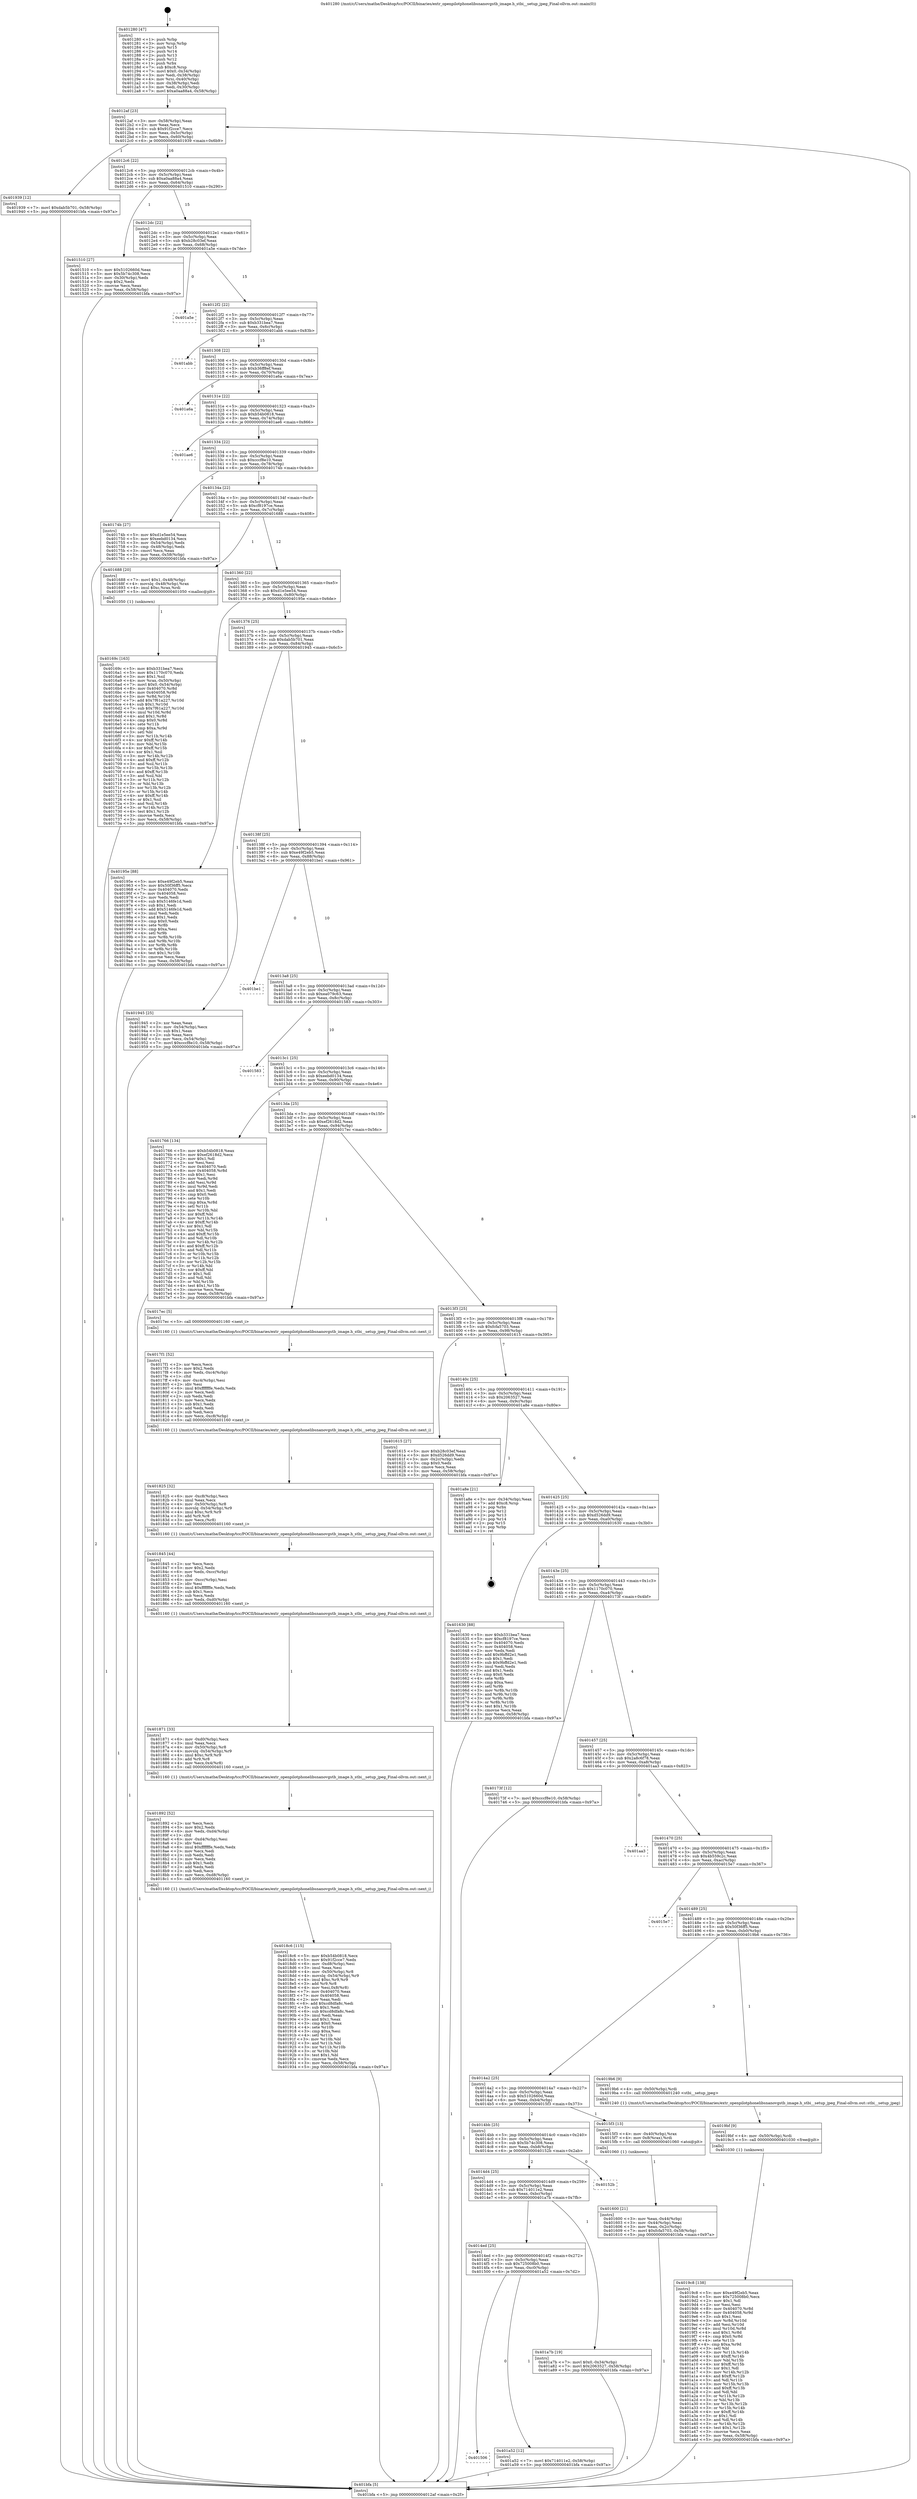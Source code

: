 digraph "0x401280" {
  label = "0x401280 (/mnt/c/Users/mathe/Desktop/tcc/POCII/binaries/extr_openpilotphonelibsnanovgstb_image.h_stbi__setup_jpeg_Final-ollvm.out::main(0))"
  labelloc = "t"
  node[shape=record]

  Entry [label="",width=0.3,height=0.3,shape=circle,fillcolor=black,style=filled]
  "0x4012af" [label="{
     0x4012af [23]\l
     | [instrs]\l
     &nbsp;&nbsp;0x4012af \<+3\>: mov -0x58(%rbp),%eax\l
     &nbsp;&nbsp;0x4012b2 \<+2\>: mov %eax,%ecx\l
     &nbsp;&nbsp;0x4012b4 \<+6\>: sub $0x91f2cce7,%ecx\l
     &nbsp;&nbsp;0x4012ba \<+3\>: mov %eax,-0x5c(%rbp)\l
     &nbsp;&nbsp;0x4012bd \<+3\>: mov %ecx,-0x60(%rbp)\l
     &nbsp;&nbsp;0x4012c0 \<+6\>: je 0000000000401939 \<main+0x6b9\>\l
  }"]
  "0x401939" [label="{
     0x401939 [12]\l
     | [instrs]\l
     &nbsp;&nbsp;0x401939 \<+7\>: movl $0xdab5b701,-0x58(%rbp)\l
     &nbsp;&nbsp;0x401940 \<+5\>: jmp 0000000000401bfa \<main+0x97a\>\l
  }"]
  "0x4012c6" [label="{
     0x4012c6 [22]\l
     | [instrs]\l
     &nbsp;&nbsp;0x4012c6 \<+5\>: jmp 00000000004012cb \<main+0x4b\>\l
     &nbsp;&nbsp;0x4012cb \<+3\>: mov -0x5c(%rbp),%eax\l
     &nbsp;&nbsp;0x4012ce \<+5\>: sub $0xa0aa88a4,%eax\l
     &nbsp;&nbsp;0x4012d3 \<+3\>: mov %eax,-0x64(%rbp)\l
     &nbsp;&nbsp;0x4012d6 \<+6\>: je 0000000000401510 \<main+0x290\>\l
  }"]
  Exit [label="",width=0.3,height=0.3,shape=circle,fillcolor=black,style=filled,peripheries=2]
  "0x401510" [label="{
     0x401510 [27]\l
     | [instrs]\l
     &nbsp;&nbsp;0x401510 \<+5\>: mov $0x5102660d,%eax\l
     &nbsp;&nbsp;0x401515 \<+5\>: mov $0x5b74c308,%ecx\l
     &nbsp;&nbsp;0x40151a \<+3\>: mov -0x30(%rbp),%edx\l
     &nbsp;&nbsp;0x40151d \<+3\>: cmp $0x2,%edx\l
     &nbsp;&nbsp;0x401520 \<+3\>: cmovne %ecx,%eax\l
     &nbsp;&nbsp;0x401523 \<+3\>: mov %eax,-0x58(%rbp)\l
     &nbsp;&nbsp;0x401526 \<+5\>: jmp 0000000000401bfa \<main+0x97a\>\l
  }"]
  "0x4012dc" [label="{
     0x4012dc [22]\l
     | [instrs]\l
     &nbsp;&nbsp;0x4012dc \<+5\>: jmp 00000000004012e1 \<main+0x61\>\l
     &nbsp;&nbsp;0x4012e1 \<+3\>: mov -0x5c(%rbp),%eax\l
     &nbsp;&nbsp;0x4012e4 \<+5\>: sub $0xb28c03ef,%eax\l
     &nbsp;&nbsp;0x4012e9 \<+3\>: mov %eax,-0x68(%rbp)\l
     &nbsp;&nbsp;0x4012ec \<+6\>: je 0000000000401a5e \<main+0x7de\>\l
  }"]
  "0x401bfa" [label="{
     0x401bfa [5]\l
     | [instrs]\l
     &nbsp;&nbsp;0x401bfa \<+5\>: jmp 00000000004012af \<main+0x2f\>\l
  }"]
  "0x401280" [label="{
     0x401280 [47]\l
     | [instrs]\l
     &nbsp;&nbsp;0x401280 \<+1\>: push %rbp\l
     &nbsp;&nbsp;0x401281 \<+3\>: mov %rsp,%rbp\l
     &nbsp;&nbsp;0x401284 \<+2\>: push %r15\l
     &nbsp;&nbsp;0x401286 \<+2\>: push %r14\l
     &nbsp;&nbsp;0x401288 \<+2\>: push %r13\l
     &nbsp;&nbsp;0x40128a \<+2\>: push %r12\l
     &nbsp;&nbsp;0x40128c \<+1\>: push %rbx\l
     &nbsp;&nbsp;0x40128d \<+7\>: sub $0xc8,%rsp\l
     &nbsp;&nbsp;0x401294 \<+7\>: movl $0x0,-0x34(%rbp)\l
     &nbsp;&nbsp;0x40129b \<+3\>: mov %edi,-0x38(%rbp)\l
     &nbsp;&nbsp;0x40129e \<+4\>: mov %rsi,-0x40(%rbp)\l
     &nbsp;&nbsp;0x4012a2 \<+3\>: mov -0x38(%rbp),%edi\l
     &nbsp;&nbsp;0x4012a5 \<+3\>: mov %edi,-0x30(%rbp)\l
     &nbsp;&nbsp;0x4012a8 \<+7\>: movl $0xa0aa88a4,-0x58(%rbp)\l
  }"]
  "0x401506" [label="{
     0x401506\l
  }", style=dashed]
  "0x401a5e" [label="{
     0x401a5e\l
  }", style=dashed]
  "0x4012f2" [label="{
     0x4012f2 [22]\l
     | [instrs]\l
     &nbsp;&nbsp;0x4012f2 \<+5\>: jmp 00000000004012f7 \<main+0x77\>\l
     &nbsp;&nbsp;0x4012f7 \<+3\>: mov -0x5c(%rbp),%eax\l
     &nbsp;&nbsp;0x4012fa \<+5\>: sub $0xb331bea7,%eax\l
     &nbsp;&nbsp;0x4012ff \<+3\>: mov %eax,-0x6c(%rbp)\l
     &nbsp;&nbsp;0x401302 \<+6\>: je 0000000000401abb \<main+0x83b\>\l
  }"]
  "0x401a52" [label="{
     0x401a52 [12]\l
     | [instrs]\l
     &nbsp;&nbsp;0x401a52 \<+7\>: movl $0x714011e2,-0x58(%rbp)\l
     &nbsp;&nbsp;0x401a59 \<+5\>: jmp 0000000000401bfa \<main+0x97a\>\l
  }"]
  "0x401abb" [label="{
     0x401abb\l
  }", style=dashed]
  "0x401308" [label="{
     0x401308 [22]\l
     | [instrs]\l
     &nbsp;&nbsp;0x401308 \<+5\>: jmp 000000000040130d \<main+0x8d\>\l
     &nbsp;&nbsp;0x40130d \<+3\>: mov -0x5c(%rbp),%eax\l
     &nbsp;&nbsp;0x401310 \<+5\>: sub $0xb36ff8ef,%eax\l
     &nbsp;&nbsp;0x401315 \<+3\>: mov %eax,-0x70(%rbp)\l
     &nbsp;&nbsp;0x401318 \<+6\>: je 0000000000401a6a \<main+0x7ea\>\l
  }"]
  "0x4014ed" [label="{
     0x4014ed [25]\l
     | [instrs]\l
     &nbsp;&nbsp;0x4014ed \<+5\>: jmp 00000000004014f2 \<main+0x272\>\l
     &nbsp;&nbsp;0x4014f2 \<+3\>: mov -0x5c(%rbp),%eax\l
     &nbsp;&nbsp;0x4014f5 \<+5\>: sub $0x725008b0,%eax\l
     &nbsp;&nbsp;0x4014fa \<+6\>: mov %eax,-0xc0(%rbp)\l
     &nbsp;&nbsp;0x401500 \<+6\>: je 0000000000401a52 \<main+0x7d2\>\l
  }"]
  "0x401a6a" [label="{
     0x401a6a\l
  }", style=dashed]
  "0x40131e" [label="{
     0x40131e [22]\l
     | [instrs]\l
     &nbsp;&nbsp;0x40131e \<+5\>: jmp 0000000000401323 \<main+0xa3\>\l
     &nbsp;&nbsp;0x401323 \<+3\>: mov -0x5c(%rbp),%eax\l
     &nbsp;&nbsp;0x401326 \<+5\>: sub $0xb54b0818,%eax\l
     &nbsp;&nbsp;0x40132b \<+3\>: mov %eax,-0x74(%rbp)\l
     &nbsp;&nbsp;0x40132e \<+6\>: je 0000000000401ae6 \<main+0x866\>\l
  }"]
  "0x401a7b" [label="{
     0x401a7b [19]\l
     | [instrs]\l
     &nbsp;&nbsp;0x401a7b \<+7\>: movl $0x0,-0x34(%rbp)\l
     &nbsp;&nbsp;0x401a82 \<+7\>: movl $0x2063527,-0x58(%rbp)\l
     &nbsp;&nbsp;0x401a89 \<+5\>: jmp 0000000000401bfa \<main+0x97a\>\l
  }"]
  "0x401ae6" [label="{
     0x401ae6\l
  }", style=dashed]
  "0x401334" [label="{
     0x401334 [22]\l
     | [instrs]\l
     &nbsp;&nbsp;0x401334 \<+5\>: jmp 0000000000401339 \<main+0xb9\>\l
     &nbsp;&nbsp;0x401339 \<+3\>: mov -0x5c(%rbp),%eax\l
     &nbsp;&nbsp;0x40133c \<+5\>: sub $0xcccf8e10,%eax\l
     &nbsp;&nbsp;0x401341 \<+3\>: mov %eax,-0x78(%rbp)\l
     &nbsp;&nbsp;0x401344 \<+6\>: je 000000000040174b \<main+0x4cb\>\l
  }"]
  "0x4014d4" [label="{
     0x4014d4 [25]\l
     | [instrs]\l
     &nbsp;&nbsp;0x4014d4 \<+5\>: jmp 00000000004014d9 \<main+0x259\>\l
     &nbsp;&nbsp;0x4014d9 \<+3\>: mov -0x5c(%rbp),%eax\l
     &nbsp;&nbsp;0x4014dc \<+5\>: sub $0x714011e2,%eax\l
     &nbsp;&nbsp;0x4014e1 \<+6\>: mov %eax,-0xbc(%rbp)\l
     &nbsp;&nbsp;0x4014e7 \<+6\>: je 0000000000401a7b \<main+0x7fb\>\l
  }"]
  "0x40174b" [label="{
     0x40174b [27]\l
     | [instrs]\l
     &nbsp;&nbsp;0x40174b \<+5\>: mov $0xd1e5ee54,%eax\l
     &nbsp;&nbsp;0x401750 \<+5\>: mov $0xeebd0134,%ecx\l
     &nbsp;&nbsp;0x401755 \<+3\>: mov -0x54(%rbp),%edx\l
     &nbsp;&nbsp;0x401758 \<+3\>: cmp -0x48(%rbp),%edx\l
     &nbsp;&nbsp;0x40175b \<+3\>: cmovl %ecx,%eax\l
     &nbsp;&nbsp;0x40175e \<+3\>: mov %eax,-0x58(%rbp)\l
     &nbsp;&nbsp;0x401761 \<+5\>: jmp 0000000000401bfa \<main+0x97a\>\l
  }"]
  "0x40134a" [label="{
     0x40134a [22]\l
     | [instrs]\l
     &nbsp;&nbsp;0x40134a \<+5\>: jmp 000000000040134f \<main+0xcf\>\l
     &nbsp;&nbsp;0x40134f \<+3\>: mov -0x5c(%rbp),%eax\l
     &nbsp;&nbsp;0x401352 \<+5\>: sub $0xcf8197ce,%eax\l
     &nbsp;&nbsp;0x401357 \<+3\>: mov %eax,-0x7c(%rbp)\l
     &nbsp;&nbsp;0x40135a \<+6\>: je 0000000000401688 \<main+0x408\>\l
  }"]
  "0x40152b" [label="{
     0x40152b\l
  }", style=dashed]
  "0x401688" [label="{
     0x401688 [20]\l
     | [instrs]\l
     &nbsp;&nbsp;0x401688 \<+7\>: movl $0x1,-0x48(%rbp)\l
     &nbsp;&nbsp;0x40168f \<+4\>: movslq -0x48(%rbp),%rax\l
     &nbsp;&nbsp;0x401693 \<+4\>: imul $0xc,%rax,%rdi\l
     &nbsp;&nbsp;0x401697 \<+5\>: call 0000000000401050 \<malloc@plt\>\l
     | [calls]\l
     &nbsp;&nbsp;0x401050 \{1\} (unknown)\l
  }"]
  "0x401360" [label="{
     0x401360 [22]\l
     | [instrs]\l
     &nbsp;&nbsp;0x401360 \<+5\>: jmp 0000000000401365 \<main+0xe5\>\l
     &nbsp;&nbsp;0x401365 \<+3\>: mov -0x5c(%rbp),%eax\l
     &nbsp;&nbsp;0x401368 \<+5\>: sub $0xd1e5ee54,%eax\l
     &nbsp;&nbsp;0x40136d \<+3\>: mov %eax,-0x80(%rbp)\l
     &nbsp;&nbsp;0x401370 \<+6\>: je 000000000040195e \<main+0x6de\>\l
  }"]
  "0x4019c8" [label="{
     0x4019c8 [138]\l
     | [instrs]\l
     &nbsp;&nbsp;0x4019c8 \<+5\>: mov $0xe49f2eb5,%eax\l
     &nbsp;&nbsp;0x4019cd \<+5\>: mov $0x725008b0,%ecx\l
     &nbsp;&nbsp;0x4019d2 \<+2\>: mov $0x1,%dl\l
     &nbsp;&nbsp;0x4019d4 \<+2\>: xor %esi,%esi\l
     &nbsp;&nbsp;0x4019d6 \<+8\>: mov 0x404070,%r8d\l
     &nbsp;&nbsp;0x4019de \<+8\>: mov 0x404058,%r9d\l
     &nbsp;&nbsp;0x4019e6 \<+3\>: sub $0x1,%esi\l
     &nbsp;&nbsp;0x4019e9 \<+3\>: mov %r8d,%r10d\l
     &nbsp;&nbsp;0x4019ec \<+3\>: add %esi,%r10d\l
     &nbsp;&nbsp;0x4019ef \<+4\>: imul %r10d,%r8d\l
     &nbsp;&nbsp;0x4019f3 \<+4\>: and $0x1,%r8d\l
     &nbsp;&nbsp;0x4019f7 \<+4\>: cmp $0x0,%r8d\l
     &nbsp;&nbsp;0x4019fb \<+4\>: sete %r11b\l
     &nbsp;&nbsp;0x4019ff \<+4\>: cmp $0xa,%r9d\l
     &nbsp;&nbsp;0x401a03 \<+3\>: setl %bl\l
     &nbsp;&nbsp;0x401a06 \<+3\>: mov %r11b,%r14b\l
     &nbsp;&nbsp;0x401a09 \<+4\>: xor $0xff,%r14b\l
     &nbsp;&nbsp;0x401a0d \<+3\>: mov %bl,%r15b\l
     &nbsp;&nbsp;0x401a10 \<+4\>: xor $0xff,%r15b\l
     &nbsp;&nbsp;0x401a14 \<+3\>: xor $0x1,%dl\l
     &nbsp;&nbsp;0x401a17 \<+3\>: mov %r14b,%r12b\l
     &nbsp;&nbsp;0x401a1a \<+4\>: and $0xff,%r12b\l
     &nbsp;&nbsp;0x401a1e \<+3\>: and %dl,%r11b\l
     &nbsp;&nbsp;0x401a21 \<+3\>: mov %r15b,%r13b\l
     &nbsp;&nbsp;0x401a24 \<+4\>: and $0xff,%r13b\l
     &nbsp;&nbsp;0x401a28 \<+2\>: and %dl,%bl\l
     &nbsp;&nbsp;0x401a2a \<+3\>: or %r11b,%r12b\l
     &nbsp;&nbsp;0x401a2d \<+3\>: or %bl,%r13b\l
     &nbsp;&nbsp;0x401a30 \<+3\>: xor %r13b,%r12b\l
     &nbsp;&nbsp;0x401a33 \<+3\>: or %r15b,%r14b\l
     &nbsp;&nbsp;0x401a36 \<+4\>: xor $0xff,%r14b\l
     &nbsp;&nbsp;0x401a3a \<+3\>: or $0x1,%dl\l
     &nbsp;&nbsp;0x401a3d \<+3\>: and %dl,%r14b\l
     &nbsp;&nbsp;0x401a40 \<+3\>: or %r14b,%r12b\l
     &nbsp;&nbsp;0x401a43 \<+4\>: test $0x1,%r12b\l
     &nbsp;&nbsp;0x401a47 \<+3\>: cmovne %ecx,%eax\l
     &nbsp;&nbsp;0x401a4a \<+3\>: mov %eax,-0x58(%rbp)\l
     &nbsp;&nbsp;0x401a4d \<+5\>: jmp 0000000000401bfa \<main+0x97a\>\l
  }"]
  "0x40195e" [label="{
     0x40195e [88]\l
     | [instrs]\l
     &nbsp;&nbsp;0x40195e \<+5\>: mov $0xe49f2eb5,%eax\l
     &nbsp;&nbsp;0x401963 \<+5\>: mov $0x50f36ff5,%ecx\l
     &nbsp;&nbsp;0x401968 \<+7\>: mov 0x404070,%edx\l
     &nbsp;&nbsp;0x40196f \<+7\>: mov 0x404058,%esi\l
     &nbsp;&nbsp;0x401976 \<+2\>: mov %edx,%edi\l
     &nbsp;&nbsp;0x401978 \<+6\>: sub $0x5146fe1d,%edi\l
     &nbsp;&nbsp;0x40197e \<+3\>: sub $0x1,%edi\l
     &nbsp;&nbsp;0x401981 \<+6\>: add $0x5146fe1d,%edi\l
     &nbsp;&nbsp;0x401987 \<+3\>: imul %edi,%edx\l
     &nbsp;&nbsp;0x40198a \<+3\>: and $0x1,%edx\l
     &nbsp;&nbsp;0x40198d \<+3\>: cmp $0x0,%edx\l
     &nbsp;&nbsp;0x401990 \<+4\>: sete %r8b\l
     &nbsp;&nbsp;0x401994 \<+3\>: cmp $0xa,%esi\l
     &nbsp;&nbsp;0x401997 \<+4\>: setl %r9b\l
     &nbsp;&nbsp;0x40199b \<+3\>: mov %r8b,%r10b\l
     &nbsp;&nbsp;0x40199e \<+3\>: and %r9b,%r10b\l
     &nbsp;&nbsp;0x4019a1 \<+3\>: xor %r9b,%r8b\l
     &nbsp;&nbsp;0x4019a4 \<+3\>: or %r8b,%r10b\l
     &nbsp;&nbsp;0x4019a7 \<+4\>: test $0x1,%r10b\l
     &nbsp;&nbsp;0x4019ab \<+3\>: cmovne %ecx,%eax\l
     &nbsp;&nbsp;0x4019ae \<+3\>: mov %eax,-0x58(%rbp)\l
     &nbsp;&nbsp;0x4019b1 \<+5\>: jmp 0000000000401bfa \<main+0x97a\>\l
  }"]
  "0x401376" [label="{
     0x401376 [25]\l
     | [instrs]\l
     &nbsp;&nbsp;0x401376 \<+5\>: jmp 000000000040137b \<main+0xfb\>\l
     &nbsp;&nbsp;0x40137b \<+3\>: mov -0x5c(%rbp),%eax\l
     &nbsp;&nbsp;0x40137e \<+5\>: sub $0xdab5b701,%eax\l
     &nbsp;&nbsp;0x401383 \<+6\>: mov %eax,-0x84(%rbp)\l
     &nbsp;&nbsp;0x401389 \<+6\>: je 0000000000401945 \<main+0x6c5\>\l
  }"]
  "0x4019bf" [label="{
     0x4019bf [9]\l
     | [instrs]\l
     &nbsp;&nbsp;0x4019bf \<+4\>: mov -0x50(%rbp),%rdi\l
     &nbsp;&nbsp;0x4019c3 \<+5\>: call 0000000000401030 \<free@plt\>\l
     | [calls]\l
     &nbsp;&nbsp;0x401030 \{1\} (unknown)\l
  }"]
  "0x401945" [label="{
     0x401945 [25]\l
     | [instrs]\l
     &nbsp;&nbsp;0x401945 \<+2\>: xor %eax,%eax\l
     &nbsp;&nbsp;0x401947 \<+3\>: mov -0x54(%rbp),%ecx\l
     &nbsp;&nbsp;0x40194a \<+3\>: sub $0x1,%eax\l
     &nbsp;&nbsp;0x40194d \<+2\>: sub %eax,%ecx\l
     &nbsp;&nbsp;0x40194f \<+3\>: mov %ecx,-0x54(%rbp)\l
     &nbsp;&nbsp;0x401952 \<+7\>: movl $0xcccf8e10,-0x58(%rbp)\l
     &nbsp;&nbsp;0x401959 \<+5\>: jmp 0000000000401bfa \<main+0x97a\>\l
  }"]
  "0x40138f" [label="{
     0x40138f [25]\l
     | [instrs]\l
     &nbsp;&nbsp;0x40138f \<+5\>: jmp 0000000000401394 \<main+0x114\>\l
     &nbsp;&nbsp;0x401394 \<+3\>: mov -0x5c(%rbp),%eax\l
     &nbsp;&nbsp;0x401397 \<+5\>: sub $0xe49f2eb5,%eax\l
     &nbsp;&nbsp;0x40139c \<+6\>: mov %eax,-0x88(%rbp)\l
     &nbsp;&nbsp;0x4013a2 \<+6\>: je 0000000000401be1 \<main+0x961\>\l
  }"]
  "0x4018c6" [label="{
     0x4018c6 [115]\l
     | [instrs]\l
     &nbsp;&nbsp;0x4018c6 \<+5\>: mov $0xb54b0818,%ecx\l
     &nbsp;&nbsp;0x4018cb \<+5\>: mov $0x91f2cce7,%edx\l
     &nbsp;&nbsp;0x4018d0 \<+6\>: mov -0xd8(%rbp),%esi\l
     &nbsp;&nbsp;0x4018d6 \<+3\>: imul %eax,%esi\l
     &nbsp;&nbsp;0x4018d9 \<+4\>: mov -0x50(%rbp),%r8\l
     &nbsp;&nbsp;0x4018dd \<+4\>: movslq -0x54(%rbp),%r9\l
     &nbsp;&nbsp;0x4018e1 \<+4\>: imul $0xc,%r9,%r9\l
     &nbsp;&nbsp;0x4018e5 \<+3\>: add %r9,%r8\l
     &nbsp;&nbsp;0x4018e8 \<+4\>: mov %esi,0x8(%r8)\l
     &nbsp;&nbsp;0x4018ec \<+7\>: mov 0x404070,%eax\l
     &nbsp;&nbsp;0x4018f3 \<+7\>: mov 0x404058,%esi\l
     &nbsp;&nbsp;0x4018fa \<+2\>: mov %eax,%edi\l
     &nbsp;&nbsp;0x4018fc \<+6\>: add $0xcd8dfa8c,%edi\l
     &nbsp;&nbsp;0x401902 \<+3\>: sub $0x1,%edi\l
     &nbsp;&nbsp;0x401905 \<+6\>: sub $0xcd8dfa8c,%edi\l
     &nbsp;&nbsp;0x40190b \<+3\>: imul %edi,%eax\l
     &nbsp;&nbsp;0x40190e \<+3\>: and $0x1,%eax\l
     &nbsp;&nbsp;0x401911 \<+3\>: cmp $0x0,%eax\l
     &nbsp;&nbsp;0x401914 \<+4\>: sete %r10b\l
     &nbsp;&nbsp;0x401918 \<+3\>: cmp $0xa,%esi\l
     &nbsp;&nbsp;0x40191b \<+4\>: setl %r11b\l
     &nbsp;&nbsp;0x40191f \<+3\>: mov %r10b,%bl\l
     &nbsp;&nbsp;0x401922 \<+3\>: and %r11b,%bl\l
     &nbsp;&nbsp;0x401925 \<+3\>: xor %r11b,%r10b\l
     &nbsp;&nbsp;0x401928 \<+3\>: or %r10b,%bl\l
     &nbsp;&nbsp;0x40192b \<+3\>: test $0x1,%bl\l
     &nbsp;&nbsp;0x40192e \<+3\>: cmovne %edx,%ecx\l
     &nbsp;&nbsp;0x401931 \<+3\>: mov %ecx,-0x58(%rbp)\l
     &nbsp;&nbsp;0x401934 \<+5\>: jmp 0000000000401bfa \<main+0x97a\>\l
  }"]
  "0x401be1" [label="{
     0x401be1\l
  }", style=dashed]
  "0x4013a8" [label="{
     0x4013a8 [25]\l
     | [instrs]\l
     &nbsp;&nbsp;0x4013a8 \<+5\>: jmp 00000000004013ad \<main+0x12d\>\l
     &nbsp;&nbsp;0x4013ad \<+3\>: mov -0x5c(%rbp),%eax\l
     &nbsp;&nbsp;0x4013b0 \<+5\>: sub $0xea079c63,%eax\l
     &nbsp;&nbsp;0x4013b5 \<+6\>: mov %eax,-0x8c(%rbp)\l
     &nbsp;&nbsp;0x4013bb \<+6\>: je 0000000000401583 \<main+0x303\>\l
  }"]
  "0x401892" [label="{
     0x401892 [52]\l
     | [instrs]\l
     &nbsp;&nbsp;0x401892 \<+2\>: xor %ecx,%ecx\l
     &nbsp;&nbsp;0x401894 \<+5\>: mov $0x2,%edx\l
     &nbsp;&nbsp;0x401899 \<+6\>: mov %edx,-0xd4(%rbp)\l
     &nbsp;&nbsp;0x40189f \<+1\>: cltd\l
     &nbsp;&nbsp;0x4018a0 \<+6\>: mov -0xd4(%rbp),%esi\l
     &nbsp;&nbsp;0x4018a6 \<+2\>: idiv %esi\l
     &nbsp;&nbsp;0x4018a8 \<+6\>: imul $0xfffffffe,%edx,%edx\l
     &nbsp;&nbsp;0x4018ae \<+2\>: mov %ecx,%edi\l
     &nbsp;&nbsp;0x4018b0 \<+2\>: sub %edx,%edi\l
     &nbsp;&nbsp;0x4018b2 \<+2\>: mov %ecx,%edx\l
     &nbsp;&nbsp;0x4018b4 \<+3\>: sub $0x1,%edx\l
     &nbsp;&nbsp;0x4018b7 \<+2\>: add %edx,%edi\l
     &nbsp;&nbsp;0x4018b9 \<+2\>: sub %edi,%ecx\l
     &nbsp;&nbsp;0x4018bb \<+6\>: mov %ecx,-0xd8(%rbp)\l
     &nbsp;&nbsp;0x4018c1 \<+5\>: call 0000000000401160 \<next_i\>\l
     | [calls]\l
     &nbsp;&nbsp;0x401160 \{1\} (/mnt/c/Users/mathe/Desktop/tcc/POCII/binaries/extr_openpilotphonelibsnanovgstb_image.h_stbi__setup_jpeg_Final-ollvm.out::next_i)\l
  }"]
  "0x401583" [label="{
     0x401583\l
  }", style=dashed]
  "0x4013c1" [label="{
     0x4013c1 [25]\l
     | [instrs]\l
     &nbsp;&nbsp;0x4013c1 \<+5\>: jmp 00000000004013c6 \<main+0x146\>\l
     &nbsp;&nbsp;0x4013c6 \<+3\>: mov -0x5c(%rbp),%eax\l
     &nbsp;&nbsp;0x4013c9 \<+5\>: sub $0xeebd0134,%eax\l
     &nbsp;&nbsp;0x4013ce \<+6\>: mov %eax,-0x90(%rbp)\l
     &nbsp;&nbsp;0x4013d4 \<+6\>: je 0000000000401766 \<main+0x4e6\>\l
  }"]
  "0x401871" [label="{
     0x401871 [33]\l
     | [instrs]\l
     &nbsp;&nbsp;0x401871 \<+6\>: mov -0xd0(%rbp),%ecx\l
     &nbsp;&nbsp;0x401877 \<+3\>: imul %eax,%ecx\l
     &nbsp;&nbsp;0x40187a \<+4\>: mov -0x50(%rbp),%r8\l
     &nbsp;&nbsp;0x40187e \<+4\>: movslq -0x54(%rbp),%r9\l
     &nbsp;&nbsp;0x401882 \<+4\>: imul $0xc,%r9,%r9\l
     &nbsp;&nbsp;0x401886 \<+3\>: add %r9,%r8\l
     &nbsp;&nbsp;0x401889 \<+4\>: mov %ecx,0x4(%r8)\l
     &nbsp;&nbsp;0x40188d \<+5\>: call 0000000000401160 \<next_i\>\l
     | [calls]\l
     &nbsp;&nbsp;0x401160 \{1\} (/mnt/c/Users/mathe/Desktop/tcc/POCII/binaries/extr_openpilotphonelibsnanovgstb_image.h_stbi__setup_jpeg_Final-ollvm.out::next_i)\l
  }"]
  "0x401766" [label="{
     0x401766 [134]\l
     | [instrs]\l
     &nbsp;&nbsp;0x401766 \<+5\>: mov $0xb54b0818,%eax\l
     &nbsp;&nbsp;0x40176b \<+5\>: mov $0xef2618d2,%ecx\l
     &nbsp;&nbsp;0x401770 \<+2\>: mov $0x1,%dl\l
     &nbsp;&nbsp;0x401772 \<+2\>: xor %esi,%esi\l
     &nbsp;&nbsp;0x401774 \<+7\>: mov 0x404070,%edi\l
     &nbsp;&nbsp;0x40177b \<+8\>: mov 0x404058,%r8d\l
     &nbsp;&nbsp;0x401783 \<+3\>: sub $0x1,%esi\l
     &nbsp;&nbsp;0x401786 \<+3\>: mov %edi,%r9d\l
     &nbsp;&nbsp;0x401789 \<+3\>: add %esi,%r9d\l
     &nbsp;&nbsp;0x40178c \<+4\>: imul %r9d,%edi\l
     &nbsp;&nbsp;0x401790 \<+3\>: and $0x1,%edi\l
     &nbsp;&nbsp;0x401793 \<+3\>: cmp $0x0,%edi\l
     &nbsp;&nbsp;0x401796 \<+4\>: sete %r10b\l
     &nbsp;&nbsp;0x40179a \<+4\>: cmp $0xa,%r8d\l
     &nbsp;&nbsp;0x40179e \<+4\>: setl %r11b\l
     &nbsp;&nbsp;0x4017a2 \<+3\>: mov %r10b,%bl\l
     &nbsp;&nbsp;0x4017a5 \<+3\>: xor $0xff,%bl\l
     &nbsp;&nbsp;0x4017a8 \<+3\>: mov %r11b,%r14b\l
     &nbsp;&nbsp;0x4017ab \<+4\>: xor $0xff,%r14b\l
     &nbsp;&nbsp;0x4017af \<+3\>: xor $0x1,%dl\l
     &nbsp;&nbsp;0x4017b2 \<+3\>: mov %bl,%r15b\l
     &nbsp;&nbsp;0x4017b5 \<+4\>: and $0xff,%r15b\l
     &nbsp;&nbsp;0x4017b9 \<+3\>: and %dl,%r10b\l
     &nbsp;&nbsp;0x4017bc \<+3\>: mov %r14b,%r12b\l
     &nbsp;&nbsp;0x4017bf \<+4\>: and $0xff,%r12b\l
     &nbsp;&nbsp;0x4017c3 \<+3\>: and %dl,%r11b\l
     &nbsp;&nbsp;0x4017c6 \<+3\>: or %r10b,%r15b\l
     &nbsp;&nbsp;0x4017c9 \<+3\>: or %r11b,%r12b\l
     &nbsp;&nbsp;0x4017cc \<+3\>: xor %r12b,%r15b\l
     &nbsp;&nbsp;0x4017cf \<+3\>: or %r14b,%bl\l
     &nbsp;&nbsp;0x4017d2 \<+3\>: xor $0xff,%bl\l
     &nbsp;&nbsp;0x4017d5 \<+3\>: or $0x1,%dl\l
     &nbsp;&nbsp;0x4017d8 \<+2\>: and %dl,%bl\l
     &nbsp;&nbsp;0x4017da \<+3\>: or %bl,%r15b\l
     &nbsp;&nbsp;0x4017dd \<+4\>: test $0x1,%r15b\l
     &nbsp;&nbsp;0x4017e1 \<+3\>: cmovne %ecx,%eax\l
     &nbsp;&nbsp;0x4017e4 \<+3\>: mov %eax,-0x58(%rbp)\l
     &nbsp;&nbsp;0x4017e7 \<+5\>: jmp 0000000000401bfa \<main+0x97a\>\l
  }"]
  "0x4013da" [label="{
     0x4013da [25]\l
     | [instrs]\l
     &nbsp;&nbsp;0x4013da \<+5\>: jmp 00000000004013df \<main+0x15f\>\l
     &nbsp;&nbsp;0x4013df \<+3\>: mov -0x5c(%rbp),%eax\l
     &nbsp;&nbsp;0x4013e2 \<+5\>: sub $0xef2618d2,%eax\l
     &nbsp;&nbsp;0x4013e7 \<+6\>: mov %eax,-0x94(%rbp)\l
     &nbsp;&nbsp;0x4013ed \<+6\>: je 00000000004017ec \<main+0x56c\>\l
  }"]
  "0x401845" [label="{
     0x401845 [44]\l
     | [instrs]\l
     &nbsp;&nbsp;0x401845 \<+2\>: xor %ecx,%ecx\l
     &nbsp;&nbsp;0x401847 \<+5\>: mov $0x2,%edx\l
     &nbsp;&nbsp;0x40184c \<+6\>: mov %edx,-0xcc(%rbp)\l
     &nbsp;&nbsp;0x401852 \<+1\>: cltd\l
     &nbsp;&nbsp;0x401853 \<+6\>: mov -0xcc(%rbp),%esi\l
     &nbsp;&nbsp;0x401859 \<+2\>: idiv %esi\l
     &nbsp;&nbsp;0x40185b \<+6\>: imul $0xfffffffe,%edx,%edx\l
     &nbsp;&nbsp;0x401861 \<+3\>: sub $0x1,%ecx\l
     &nbsp;&nbsp;0x401864 \<+2\>: sub %ecx,%edx\l
     &nbsp;&nbsp;0x401866 \<+6\>: mov %edx,-0xd0(%rbp)\l
     &nbsp;&nbsp;0x40186c \<+5\>: call 0000000000401160 \<next_i\>\l
     | [calls]\l
     &nbsp;&nbsp;0x401160 \{1\} (/mnt/c/Users/mathe/Desktop/tcc/POCII/binaries/extr_openpilotphonelibsnanovgstb_image.h_stbi__setup_jpeg_Final-ollvm.out::next_i)\l
  }"]
  "0x4017ec" [label="{
     0x4017ec [5]\l
     | [instrs]\l
     &nbsp;&nbsp;0x4017ec \<+5\>: call 0000000000401160 \<next_i\>\l
     | [calls]\l
     &nbsp;&nbsp;0x401160 \{1\} (/mnt/c/Users/mathe/Desktop/tcc/POCII/binaries/extr_openpilotphonelibsnanovgstb_image.h_stbi__setup_jpeg_Final-ollvm.out::next_i)\l
  }"]
  "0x4013f3" [label="{
     0x4013f3 [25]\l
     | [instrs]\l
     &nbsp;&nbsp;0x4013f3 \<+5\>: jmp 00000000004013f8 \<main+0x178\>\l
     &nbsp;&nbsp;0x4013f8 \<+3\>: mov -0x5c(%rbp),%eax\l
     &nbsp;&nbsp;0x4013fb \<+5\>: sub $0xfcfa5703,%eax\l
     &nbsp;&nbsp;0x401400 \<+6\>: mov %eax,-0x98(%rbp)\l
     &nbsp;&nbsp;0x401406 \<+6\>: je 0000000000401615 \<main+0x395\>\l
  }"]
  "0x401825" [label="{
     0x401825 [32]\l
     | [instrs]\l
     &nbsp;&nbsp;0x401825 \<+6\>: mov -0xc8(%rbp),%ecx\l
     &nbsp;&nbsp;0x40182b \<+3\>: imul %eax,%ecx\l
     &nbsp;&nbsp;0x40182e \<+4\>: mov -0x50(%rbp),%r8\l
     &nbsp;&nbsp;0x401832 \<+4\>: movslq -0x54(%rbp),%r9\l
     &nbsp;&nbsp;0x401836 \<+4\>: imul $0xc,%r9,%r9\l
     &nbsp;&nbsp;0x40183a \<+3\>: add %r9,%r8\l
     &nbsp;&nbsp;0x40183d \<+3\>: mov %ecx,(%r8)\l
     &nbsp;&nbsp;0x401840 \<+5\>: call 0000000000401160 \<next_i\>\l
     | [calls]\l
     &nbsp;&nbsp;0x401160 \{1\} (/mnt/c/Users/mathe/Desktop/tcc/POCII/binaries/extr_openpilotphonelibsnanovgstb_image.h_stbi__setup_jpeg_Final-ollvm.out::next_i)\l
  }"]
  "0x401615" [label="{
     0x401615 [27]\l
     | [instrs]\l
     &nbsp;&nbsp;0x401615 \<+5\>: mov $0xb28c03ef,%eax\l
     &nbsp;&nbsp;0x40161a \<+5\>: mov $0xd526dd9,%ecx\l
     &nbsp;&nbsp;0x40161f \<+3\>: mov -0x2c(%rbp),%edx\l
     &nbsp;&nbsp;0x401622 \<+3\>: cmp $0x0,%edx\l
     &nbsp;&nbsp;0x401625 \<+3\>: cmove %ecx,%eax\l
     &nbsp;&nbsp;0x401628 \<+3\>: mov %eax,-0x58(%rbp)\l
     &nbsp;&nbsp;0x40162b \<+5\>: jmp 0000000000401bfa \<main+0x97a\>\l
  }"]
  "0x40140c" [label="{
     0x40140c [25]\l
     | [instrs]\l
     &nbsp;&nbsp;0x40140c \<+5\>: jmp 0000000000401411 \<main+0x191\>\l
     &nbsp;&nbsp;0x401411 \<+3\>: mov -0x5c(%rbp),%eax\l
     &nbsp;&nbsp;0x401414 \<+5\>: sub $0x2063527,%eax\l
     &nbsp;&nbsp;0x401419 \<+6\>: mov %eax,-0x9c(%rbp)\l
     &nbsp;&nbsp;0x40141f \<+6\>: je 0000000000401a8e \<main+0x80e\>\l
  }"]
  "0x4017f1" [label="{
     0x4017f1 [52]\l
     | [instrs]\l
     &nbsp;&nbsp;0x4017f1 \<+2\>: xor %ecx,%ecx\l
     &nbsp;&nbsp;0x4017f3 \<+5\>: mov $0x2,%edx\l
     &nbsp;&nbsp;0x4017f8 \<+6\>: mov %edx,-0xc4(%rbp)\l
     &nbsp;&nbsp;0x4017fe \<+1\>: cltd\l
     &nbsp;&nbsp;0x4017ff \<+6\>: mov -0xc4(%rbp),%esi\l
     &nbsp;&nbsp;0x401805 \<+2\>: idiv %esi\l
     &nbsp;&nbsp;0x401807 \<+6\>: imul $0xfffffffe,%edx,%edx\l
     &nbsp;&nbsp;0x40180d \<+2\>: mov %ecx,%edi\l
     &nbsp;&nbsp;0x40180f \<+2\>: sub %edx,%edi\l
     &nbsp;&nbsp;0x401811 \<+2\>: mov %ecx,%edx\l
     &nbsp;&nbsp;0x401813 \<+3\>: sub $0x1,%edx\l
     &nbsp;&nbsp;0x401816 \<+2\>: add %edx,%edi\l
     &nbsp;&nbsp;0x401818 \<+2\>: sub %edi,%ecx\l
     &nbsp;&nbsp;0x40181a \<+6\>: mov %ecx,-0xc8(%rbp)\l
     &nbsp;&nbsp;0x401820 \<+5\>: call 0000000000401160 \<next_i\>\l
     | [calls]\l
     &nbsp;&nbsp;0x401160 \{1\} (/mnt/c/Users/mathe/Desktop/tcc/POCII/binaries/extr_openpilotphonelibsnanovgstb_image.h_stbi__setup_jpeg_Final-ollvm.out::next_i)\l
  }"]
  "0x401a8e" [label="{
     0x401a8e [21]\l
     | [instrs]\l
     &nbsp;&nbsp;0x401a8e \<+3\>: mov -0x34(%rbp),%eax\l
     &nbsp;&nbsp;0x401a91 \<+7\>: add $0xc8,%rsp\l
     &nbsp;&nbsp;0x401a98 \<+1\>: pop %rbx\l
     &nbsp;&nbsp;0x401a99 \<+2\>: pop %r12\l
     &nbsp;&nbsp;0x401a9b \<+2\>: pop %r13\l
     &nbsp;&nbsp;0x401a9d \<+2\>: pop %r14\l
     &nbsp;&nbsp;0x401a9f \<+2\>: pop %r15\l
     &nbsp;&nbsp;0x401aa1 \<+1\>: pop %rbp\l
     &nbsp;&nbsp;0x401aa2 \<+1\>: ret\l
  }"]
  "0x401425" [label="{
     0x401425 [25]\l
     | [instrs]\l
     &nbsp;&nbsp;0x401425 \<+5\>: jmp 000000000040142a \<main+0x1aa\>\l
     &nbsp;&nbsp;0x40142a \<+3\>: mov -0x5c(%rbp),%eax\l
     &nbsp;&nbsp;0x40142d \<+5\>: sub $0xd526dd9,%eax\l
     &nbsp;&nbsp;0x401432 \<+6\>: mov %eax,-0xa0(%rbp)\l
     &nbsp;&nbsp;0x401438 \<+6\>: je 0000000000401630 \<main+0x3b0\>\l
  }"]
  "0x40169c" [label="{
     0x40169c [163]\l
     | [instrs]\l
     &nbsp;&nbsp;0x40169c \<+5\>: mov $0xb331bea7,%ecx\l
     &nbsp;&nbsp;0x4016a1 \<+5\>: mov $0x1170c070,%edx\l
     &nbsp;&nbsp;0x4016a6 \<+3\>: mov $0x1,%sil\l
     &nbsp;&nbsp;0x4016a9 \<+4\>: mov %rax,-0x50(%rbp)\l
     &nbsp;&nbsp;0x4016ad \<+7\>: movl $0x0,-0x54(%rbp)\l
     &nbsp;&nbsp;0x4016b4 \<+8\>: mov 0x404070,%r8d\l
     &nbsp;&nbsp;0x4016bc \<+8\>: mov 0x404058,%r9d\l
     &nbsp;&nbsp;0x4016c4 \<+3\>: mov %r8d,%r10d\l
     &nbsp;&nbsp;0x4016c7 \<+7\>: add $0x7f61a227,%r10d\l
     &nbsp;&nbsp;0x4016ce \<+4\>: sub $0x1,%r10d\l
     &nbsp;&nbsp;0x4016d2 \<+7\>: sub $0x7f61a227,%r10d\l
     &nbsp;&nbsp;0x4016d9 \<+4\>: imul %r10d,%r8d\l
     &nbsp;&nbsp;0x4016dd \<+4\>: and $0x1,%r8d\l
     &nbsp;&nbsp;0x4016e1 \<+4\>: cmp $0x0,%r8d\l
     &nbsp;&nbsp;0x4016e5 \<+4\>: sete %r11b\l
     &nbsp;&nbsp;0x4016e9 \<+4\>: cmp $0xa,%r9d\l
     &nbsp;&nbsp;0x4016ed \<+3\>: setl %bl\l
     &nbsp;&nbsp;0x4016f0 \<+3\>: mov %r11b,%r14b\l
     &nbsp;&nbsp;0x4016f3 \<+4\>: xor $0xff,%r14b\l
     &nbsp;&nbsp;0x4016f7 \<+3\>: mov %bl,%r15b\l
     &nbsp;&nbsp;0x4016fa \<+4\>: xor $0xff,%r15b\l
     &nbsp;&nbsp;0x4016fe \<+4\>: xor $0x1,%sil\l
     &nbsp;&nbsp;0x401702 \<+3\>: mov %r14b,%r12b\l
     &nbsp;&nbsp;0x401705 \<+4\>: and $0xff,%r12b\l
     &nbsp;&nbsp;0x401709 \<+3\>: and %sil,%r11b\l
     &nbsp;&nbsp;0x40170c \<+3\>: mov %r15b,%r13b\l
     &nbsp;&nbsp;0x40170f \<+4\>: and $0xff,%r13b\l
     &nbsp;&nbsp;0x401713 \<+3\>: and %sil,%bl\l
     &nbsp;&nbsp;0x401716 \<+3\>: or %r11b,%r12b\l
     &nbsp;&nbsp;0x401719 \<+3\>: or %bl,%r13b\l
     &nbsp;&nbsp;0x40171c \<+3\>: xor %r13b,%r12b\l
     &nbsp;&nbsp;0x40171f \<+3\>: or %r15b,%r14b\l
     &nbsp;&nbsp;0x401722 \<+4\>: xor $0xff,%r14b\l
     &nbsp;&nbsp;0x401726 \<+4\>: or $0x1,%sil\l
     &nbsp;&nbsp;0x40172a \<+3\>: and %sil,%r14b\l
     &nbsp;&nbsp;0x40172d \<+3\>: or %r14b,%r12b\l
     &nbsp;&nbsp;0x401730 \<+4\>: test $0x1,%r12b\l
     &nbsp;&nbsp;0x401734 \<+3\>: cmovne %edx,%ecx\l
     &nbsp;&nbsp;0x401737 \<+3\>: mov %ecx,-0x58(%rbp)\l
     &nbsp;&nbsp;0x40173a \<+5\>: jmp 0000000000401bfa \<main+0x97a\>\l
  }"]
  "0x401630" [label="{
     0x401630 [88]\l
     | [instrs]\l
     &nbsp;&nbsp;0x401630 \<+5\>: mov $0xb331bea7,%eax\l
     &nbsp;&nbsp;0x401635 \<+5\>: mov $0xcf8197ce,%ecx\l
     &nbsp;&nbsp;0x40163a \<+7\>: mov 0x404070,%edx\l
     &nbsp;&nbsp;0x401641 \<+7\>: mov 0x404058,%esi\l
     &nbsp;&nbsp;0x401648 \<+2\>: mov %edx,%edi\l
     &nbsp;&nbsp;0x40164a \<+6\>: add $0x9bffd2e1,%edi\l
     &nbsp;&nbsp;0x401650 \<+3\>: sub $0x1,%edi\l
     &nbsp;&nbsp;0x401653 \<+6\>: sub $0x9bffd2e1,%edi\l
     &nbsp;&nbsp;0x401659 \<+3\>: imul %edi,%edx\l
     &nbsp;&nbsp;0x40165c \<+3\>: and $0x1,%edx\l
     &nbsp;&nbsp;0x40165f \<+3\>: cmp $0x0,%edx\l
     &nbsp;&nbsp;0x401662 \<+4\>: sete %r8b\l
     &nbsp;&nbsp;0x401666 \<+3\>: cmp $0xa,%esi\l
     &nbsp;&nbsp;0x401669 \<+4\>: setl %r9b\l
     &nbsp;&nbsp;0x40166d \<+3\>: mov %r8b,%r10b\l
     &nbsp;&nbsp;0x401670 \<+3\>: and %r9b,%r10b\l
     &nbsp;&nbsp;0x401673 \<+3\>: xor %r9b,%r8b\l
     &nbsp;&nbsp;0x401676 \<+3\>: or %r8b,%r10b\l
     &nbsp;&nbsp;0x401679 \<+4\>: test $0x1,%r10b\l
     &nbsp;&nbsp;0x40167d \<+3\>: cmovne %ecx,%eax\l
     &nbsp;&nbsp;0x401680 \<+3\>: mov %eax,-0x58(%rbp)\l
     &nbsp;&nbsp;0x401683 \<+5\>: jmp 0000000000401bfa \<main+0x97a\>\l
  }"]
  "0x40143e" [label="{
     0x40143e [25]\l
     | [instrs]\l
     &nbsp;&nbsp;0x40143e \<+5\>: jmp 0000000000401443 \<main+0x1c3\>\l
     &nbsp;&nbsp;0x401443 \<+3\>: mov -0x5c(%rbp),%eax\l
     &nbsp;&nbsp;0x401446 \<+5\>: sub $0x1170c070,%eax\l
     &nbsp;&nbsp;0x40144b \<+6\>: mov %eax,-0xa4(%rbp)\l
     &nbsp;&nbsp;0x401451 \<+6\>: je 000000000040173f \<main+0x4bf\>\l
  }"]
  "0x401600" [label="{
     0x401600 [21]\l
     | [instrs]\l
     &nbsp;&nbsp;0x401600 \<+3\>: mov %eax,-0x44(%rbp)\l
     &nbsp;&nbsp;0x401603 \<+3\>: mov -0x44(%rbp),%eax\l
     &nbsp;&nbsp;0x401606 \<+3\>: mov %eax,-0x2c(%rbp)\l
     &nbsp;&nbsp;0x401609 \<+7\>: movl $0xfcfa5703,-0x58(%rbp)\l
     &nbsp;&nbsp;0x401610 \<+5\>: jmp 0000000000401bfa \<main+0x97a\>\l
  }"]
  "0x40173f" [label="{
     0x40173f [12]\l
     | [instrs]\l
     &nbsp;&nbsp;0x40173f \<+7\>: movl $0xcccf8e10,-0x58(%rbp)\l
     &nbsp;&nbsp;0x401746 \<+5\>: jmp 0000000000401bfa \<main+0x97a\>\l
  }"]
  "0x401457" [label="{
     0x401457 [25]\l
     | [instrs]\l
     &nbsp;&nbsp;0x401457 \<+5\>: jmp 000000000040145c \<main+0x1dc\>\l
     &nbsp;&nbsp;0x40145c \<+3\>: mov -0x5c(%rbp),%eax\l
     &nbsp;&nbsp;0x40145f \<+5\>: sub $0x2a8c6f78,%eax\l
     &nbsp;&nbsp;0x401464 \<+6\>: mov %eax,-0xa8(%rbp)\l
     &nbsp;&nbsp;0x40146a \<+6\>: je 0000000000401aa3 \<main+0x823\>\l
  }"]
  "0x4014bb" [label="{
     0x4014bb [25]\l
     | [instrs]\l
     &nbsp;&nbsp;0x4014bb \<+5\>: jmp 00000000004014c0 \<main+0x240\>\l
     &nbsp;&nbsp;0x4014c0 \<+3\>: mov -0x5c(%rbp),%eax\l
     &nbsp;&nbsp;0x4014c3 \<+5\>: sub $0x5b74c308,%eax\l
     &nbsp;&nbsp;0x4014c8 \<+6\>: mov %eax,-0xb8(%rbp)\l
     &nbsp;&nbsp;0x4014ce \<+6\>: je 000000000040152b \<main+0x2ab\>\l
  }"]
  "0x401aa3" [label="{
     0x401aa3\l
  }", style=dashed]
  "0x401470" [label="{
     0x401470 [25]\l
     | [instrs]\l
     &nbsp;&nbsp;0x401470 \<+5\>: jmp 0000000000401475 \<main+0x1f5\>\l
     &nbsp;&nbsp;0x401475 \<+3\>: mov -0x5c(%rbp),%eax\l
     &nbsp;&nbsp;0x401478 \<+5\>: sub $0x4b559c2c,%eax\l
     &nbsp;&nbsp;0x40147d \<+6\>: mov %eax,-0xac(%rbp)\l
     &nbsp;&nbsp;0x401483 \<+6\>: je 00000000004015e7 \<main+0x367\>\l
  }"]
  "0x4015f3" [label="{
     0x4015f3 [13]\l
     | [instrs]\l
     &nbsp;&nbsp;0x4015f3 \<+4\>: mov -0x40(%rbp),%rax\l
     &nbsp;&nbsp;0x4015f7 \<+4\>: mov 0x8(%rax),%rdi\l
     &nbsp;&nbsp;0x4015fb \<+5\>: call 0000000000401060 \<atoi@plt\>\l
     | [calls]\l
     &nbsp;&nbsp;0x401060 \{1\} (unknown)\l
  }"]
  "0x4015e7" [label="{
     0x4015e7\l
  }", style=dashed]
  "0x401489" [label="{
     0x401489 [25]\l
     | [instrs]\l
     &nbsp;&nbsp;0x401489 \<+5\>: jmp 000000000040148e \<main+0x20e\>\l
     &nbsp;&nbsp;0x40148e \<+3\>: mov -0x5c(%rbp),%eax\l
     &nbsp;&nbsp;0x401491 \<+5\>: sub $0x50f36ff5,%eax\l
     &nbsp;&nbsp;0x401496 \<+6\>: mov %eax,-0xb0(%rbp)\l
     &nbsp;&nbsp;0x40149c \<+6\>: je 00000000004019b6 \<main+0x736\>\l
  }"]
  "0x4014a2" [label="{
     0x4014a2 [25]\l
     | [instrs]\l
     &nbsp;&nbsp;0x4014a2 \<+5\>: jmp 00000000004014a7 \<main+0x227\>\l
     &nbsp;&nbsp;0x4014a7 \<+3\>: mov -0x5c(%rbp),%eax\l
     &nbsp;&nbsp;0x4014aa \<+5\>: sub $0x5102660d,%eax\l
     &nbsp;&nbsp;0x4014af \<+6\>: mov %eax,-0xb4(%rbp)\l
     &nbsp;&nbsp;0x4014b5 \<+6\>: je 00000000004015f3 \<main+0x373\>\l
  }"]
  "0x4019b6" [label="{
     0x4019b6 [9]\l
     | [instrs]\l
     &nbsp;&nbsp;0x4019b6 \<+4\>: mov -0x50(%rbp),%rdi\l
     &nbsp;&nbsp;0x4019ba \<+5\>: call 0000000000401240 \<stbi__setup_jpeg\>\l
     | [calls]\l
     &nbsp;&nbsp;0x401240 \{1\} (/mnt/c/Users/mathe/Desktop/tcc/POCII/binaries/extr_openpilotphonelibsnanovgstb_image.h_stbi__setup_jpeg_Final-ollvm.out::stbi__setup_jpeg)\l
  }"]
  Entry -> "0x401280" [label=" 1"]
  "0x4012af" -> "0x401939" [label=" 1"]
  "0x4012af" -> "0x4012c6" [label=" 16"]
  "0x401a8e" -> Exit [label=" 1"]
  "0x4012c6" -> "0x401510" [label=" 1"]
  "0x4012c6" -> "0x4012dc" [label=" 15"]
  "0x401510" -> "0x401bfa" [label=" 1"]
  "0x401280" -> "0x4012af" [label=" 1"]
  "0x401bfa" -> "0x4012af" [label=" 16"]
  "0x401a7b" -> "0x401bfa" [label=" 1"]
  "0x4012dc" -> "0x401a5e" [label=" 0"]
  "0x4012dc" -> "0x4012f2" [label=" 15"]
  "0x401a52" -> "0x401bfa" [label=" 1"]
  "0x4012f2" -> "0x401abb" [label=" 0"]
  "0x4012f2" -> "0x401308" [label=" 15"]
  "0x4014ed" -> "0x401506" [label=" 0"]
  "0x401308" -> "0x401a6a" [label=" 0"]
  "0x401308" -> "0x40131e" [label=" 15"]
  "0x4014ed" -> "0x401a52" [label=" 1"]
  "0x40131e" -> "0x401ae6" [label=" 0"]
  "0x40131e" -> "0x401334" [label=" 15"]
  "0x4014d4" -> "0x4014ed" [label=" 1"]
  "0x401334" -> "0x40174b" [label=" 2"]
  "0x401334" -> "0x40134a" [label=" 13"]
  "0x4014d4" -> "0x401a7b" [label=" 1"]
  "0x40134a" -> "0x401688" [label=" 1"]
  "0x40134a" -> "0x401360" [label=" 12"]
  "0x4014bb" -> "0x4014d4" [label=" 2"]
  "0x401360" -> "0x40195e" [label=" 1"]
  "0x401360" -> "0x401376" [label=" 11"]
  "0x4014bb" -> "0x40152b" [label=" 0"]
  "0x401376" -> "0x401945" [label=" 1"]
  "0x401376" -> "0x40138f" [label=" 10"]
  "0x4019c8" -> "0x401bfa" [label=" 1"]
  "0x40138f" -> "0x401be1" [label=" 0"]
  "0x40138f" -> "0x4013a8" [label=" 10"]
  "0x4019bf" -> "0x4019c8" [label=" 1"]
  "0x4013a8" -> "0x401583" [label=" 0"]
  "0x4013a8" -> "0x4013c1" [label=" 10"]
  "0x4019b6" -> "0x4019bf" [label=" 1"]
  "0x4013c1" -> "0x401766" [label=" 1"]
  "0x4013c1" -> "0x4013da" [label=" 9"]
  "0x40195e" -> "0x401bfa" [label=" 1"]
  "0x4013da" -> "0x4017ec" [label=" 1"]
  "0x4013da" -> "0x4013f3" [label=" 8"]
  "0x401945" -> "0x401bfa" [label=" 1"]
  "0x4013f3" -> "0x401615" [label=" 1"]
  "0x4013f3" -> "0x40140c" [label=" 7"]
  "0x401939" -> "0x401bfa" [label=" 1"]
  "0x40140c" -> "0x401a8e" [label=" 1"]
  "0x40140c" -> "0x401425" [label=" 6"]
  "0x4018c6" -> "0x401bfa" [label=" 1"]
  "0x401425" -> "0x401630" [label=" 1"]
  "0x401425" -> "0x40143e" [label=" 5"]
  "0x401892" -> "0x4018c6" [label=" 1"]
  "0x40143e" -> "0x40173f" [label=" 1"]
  "0x40143e" -> "0x401457" [label=" 4"]
  "0x401871" -> "0x401892" [label=" 1"]
  "0x401457" -> "0x401aa3" [label=" 0"]
  "0x401457" -> "0x401470" [label=" 4"]
  "0x401845" -> "0x401871" [label=" 1"]
  "0x401470" -> "0x4015e7" [label=" 0"]
  "0x401470" -> "0x401489" [label=" 4"]
  "0x401825" -> "0x401845" [label=" 1"]
  "0x401489" -> "0x4019b6" [label=" 1"]
  "0x401489" -> "0x4014a2" [label=" 3"]
  "0x4017f1" -> "0x401825" [label=" 1"]
  "0x4014a2" -> "0x4015f3" [label=" 1"]
  "0x4014a2" -> "0x4014bb" [label=" 2"]
  "0x4015f3" -> "0x401600" [label=" 1"]
  "0x401600" -> "0x401bfa" [label=" 1"]
  "0x401615" -> "0x401bfa" [label=" 1"]
  "0x401630" -> "0x401bfa" [label=" 1"]
  "0x401688" -> "0x40169c" [label=" 1"]
  "0x40169c" -> "0x401bfa" [label=" 1"]
  "0x40173f" -> "0x401bfa" [label=" 1"]
  "0x40174b" -> "0x401bfa" [label=" 2"]
  "0x401766" -> "0x401bfa" [label=" 1"]
  "0x4017ec" -> "0x4017f1" [label=" 1"]
}
